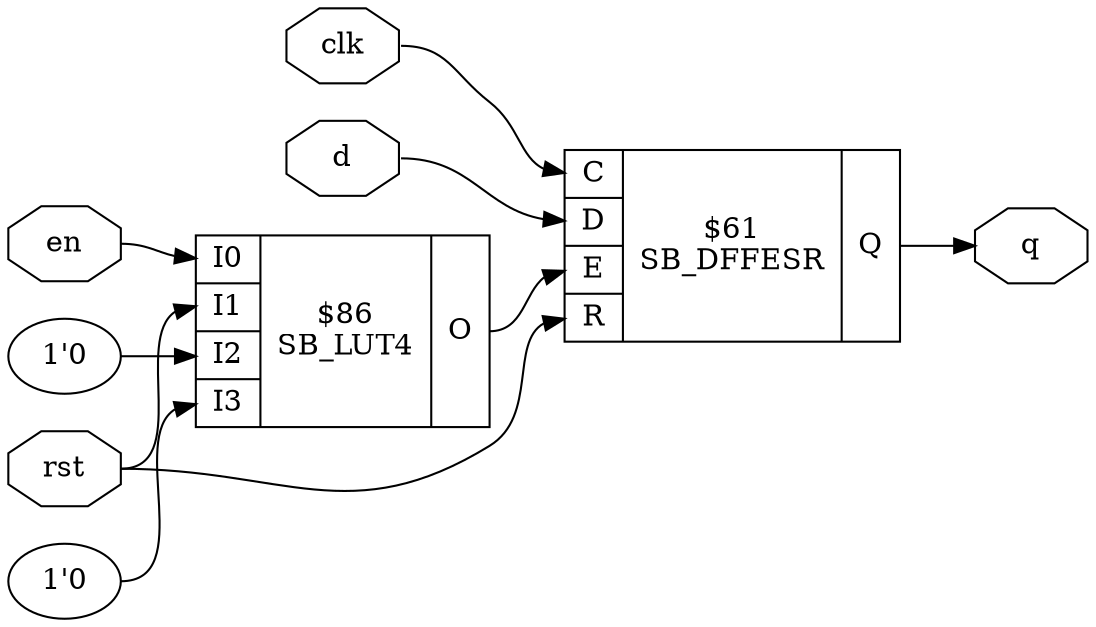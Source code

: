 digraph "dffesr_2" {
rankdir="LR";
remincross=true;
n3 [ shape=octagon, label="clk", color="black", fontcolor="black" ];
n4 [ shape=octagon, label="d", color="black", fontcolor="black" ];
n5 [ shape=octagon, label="en", color="black", fontcolor="black" ];
n6 [ shape=octagon, label="q", color="black", fontcolor="black" ];
n7 [ shape=octagon, label="rst", color="black", fontcolor="black" ];
v0 [ label="1'0" ];
v1 [ label="1'0" ];
c13 [ shape=record, label="{{<p8> I0|<p9> I1|<p10> I2|<p11> I3}|$86\nSB_LUT4|{<p12> O}}" ];
c19 [ shape=record, label="{{<p14> C|<p15> D|<p16> E|<p17> R}|$61\nSB_DFFESR|{<p18> Q}}" ];
c13:p12:e -> c19:p16:w [color="black", label=""];
n3:e -> c19:p14:w [color="black", label=""];
n4:e -> c19:p15:w [color="black", label=""];
n5:e -> c13:p8:w [color="black", label=""];
c19:p18:e -> n6:w [color="black", label=""];
n7:e -> c13:p9:w [color="black", label=""];
n7:e -> c19:p17:w [color="black", label=""];
v0:e -> c13:p10:w [color="black", label=""];
v1:e -> c13:p11:w [color="black", label=""];
}
